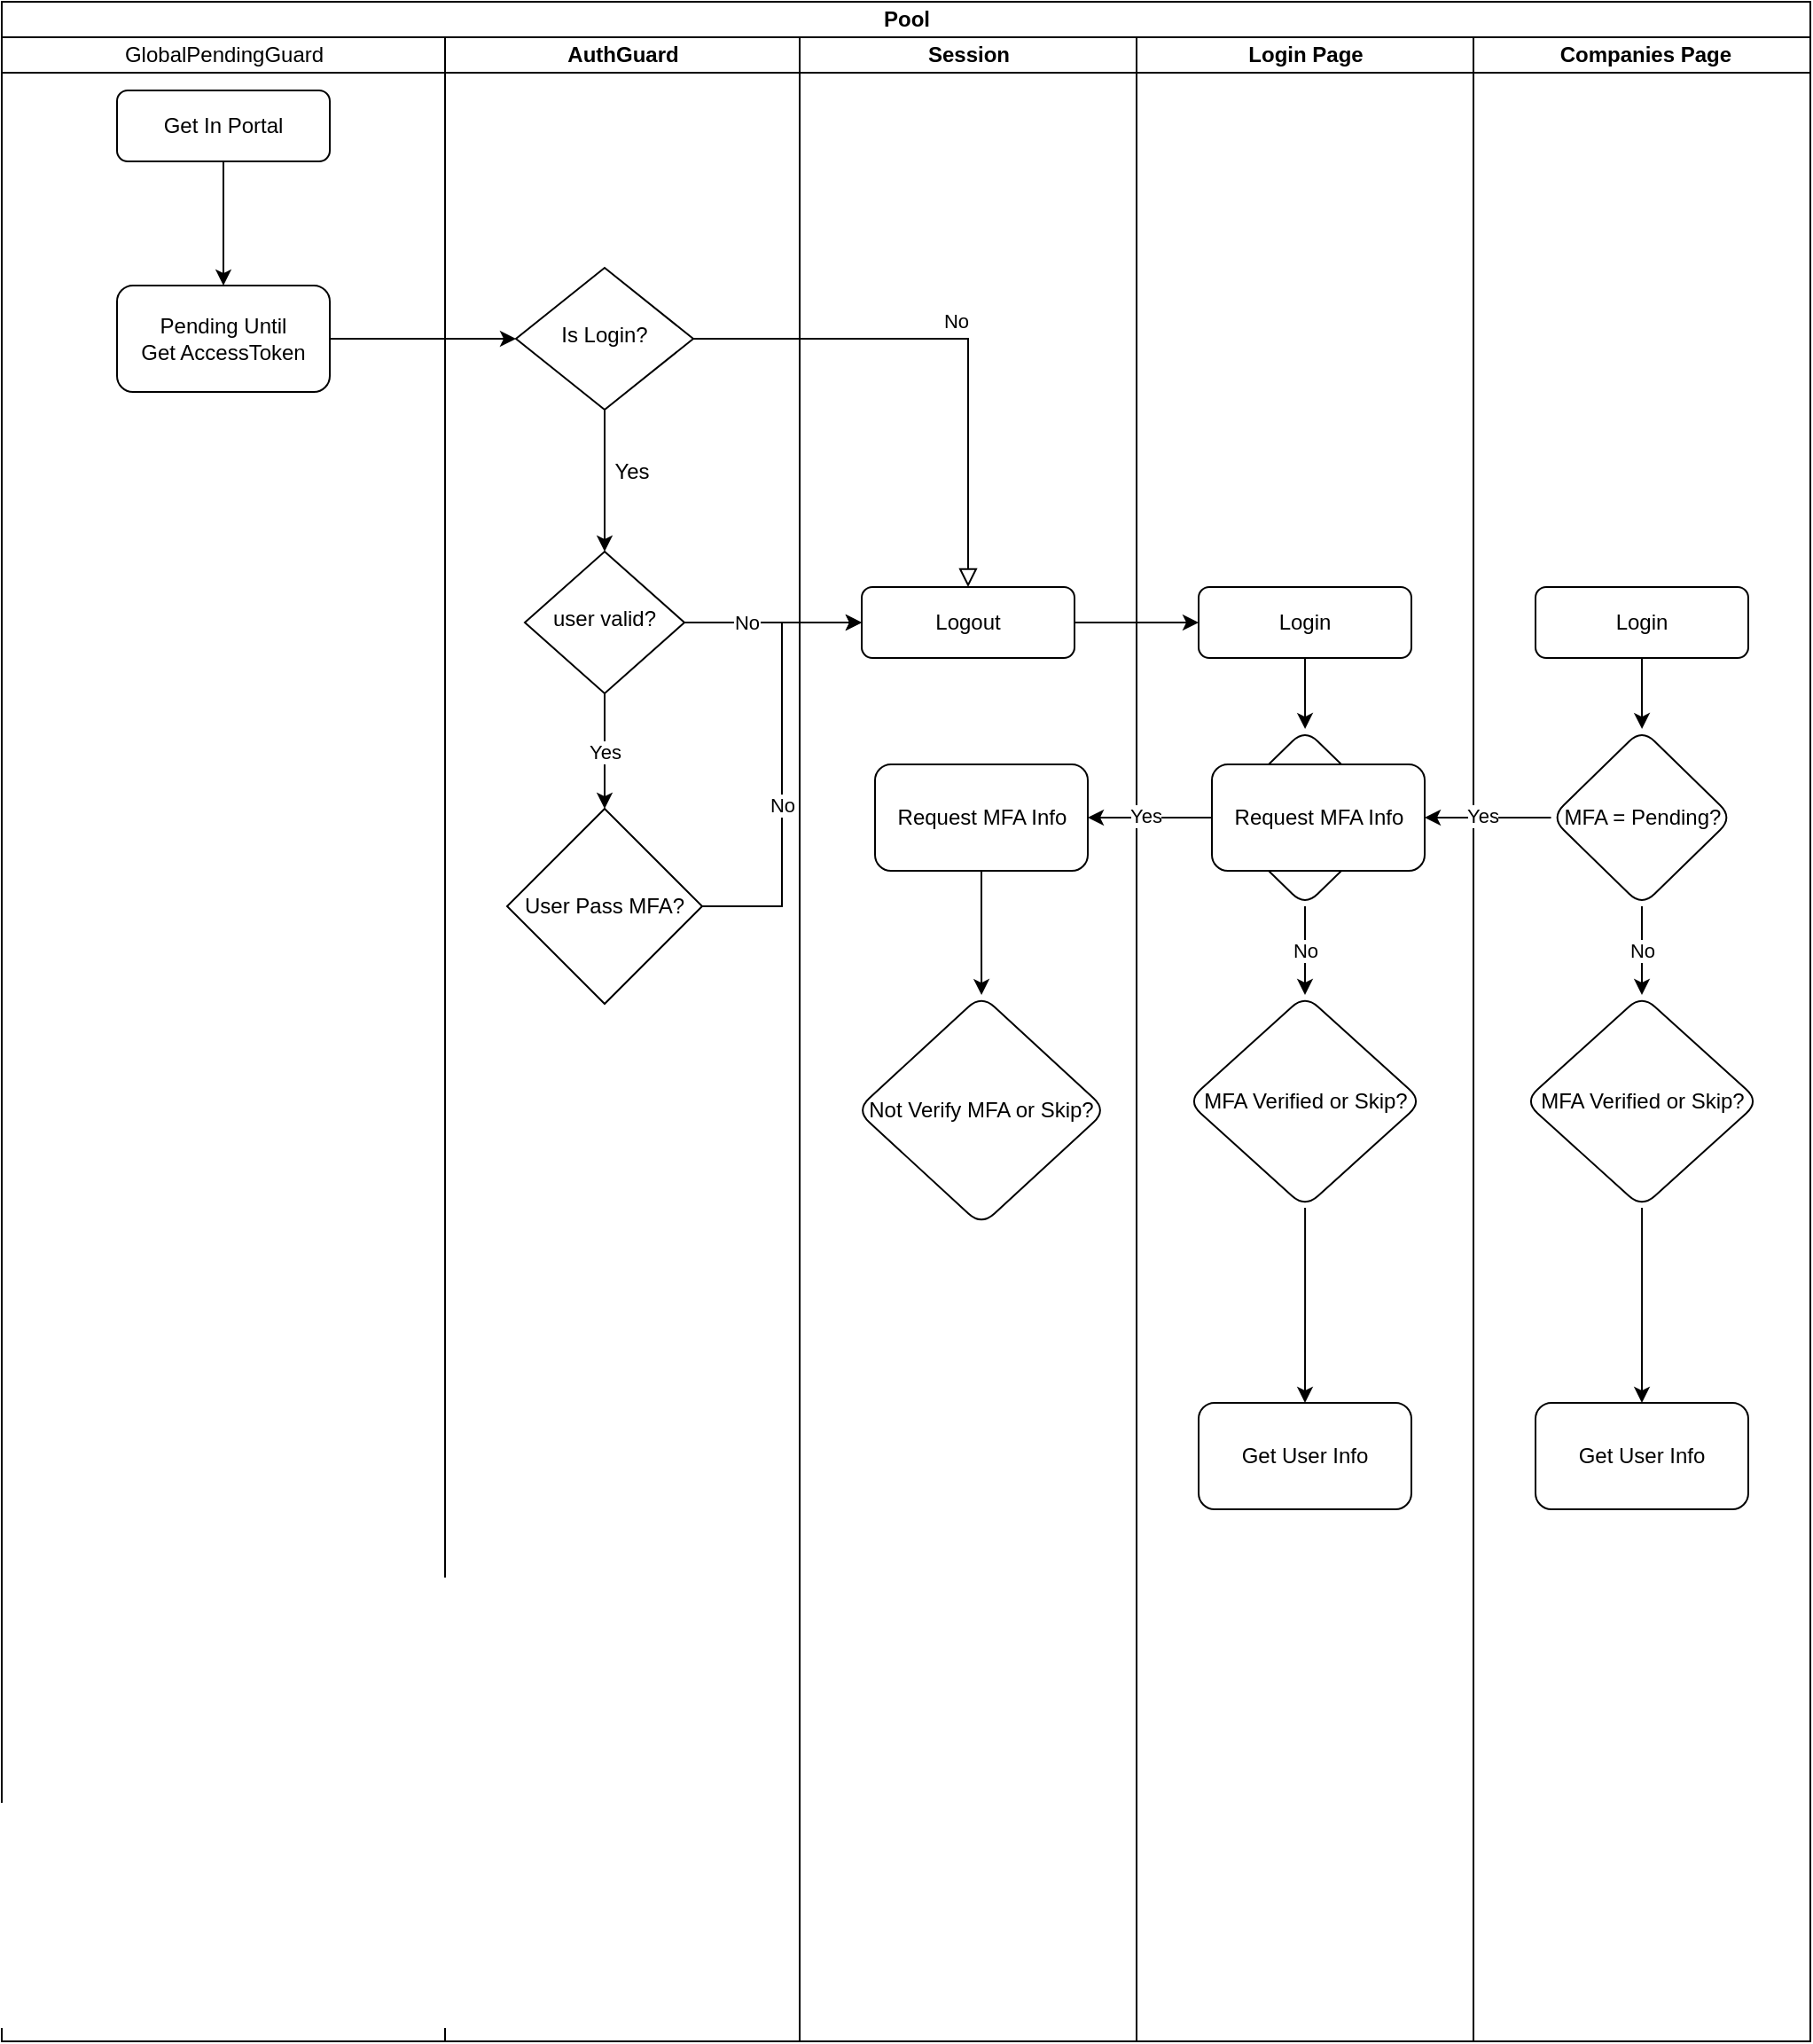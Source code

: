 <mxfile version="26.0.14">
  <diagram id="C5RBs43oDa-KdzZeNtuy" name="Page-1">
    <mxGraphModel dx="2069" dy="703" grid="1" gridSize="10" guides="1" tooltips="1" connect="1" arrows="1" fold="1" page="1" pageScale="1" pageWidth="827" pageHeight="1169" math="0" shadow="0">
      <root>
        <mxCell id="WIyWlLk6GJQsqaUBKTNV-0" />
        <mxCell id="WIyWlLk6GJQsqaUBKTNV-1" parent="WIyWlLk6GJQsqaUBKTNV-0" />
        <mxCell id="DhYTxKs9uFXzOIIwbpoh-0" value="Pool" style="swimlane;childLayout=stackLayout;resizeParent=1;resizeParentMax=0;startSize=20;html=1;" vertex="1" parent="WIyWlLk6GJQsqaUBKTNV-1">
          <mxGeometry x="-70" y="10" width="1020" height="1150" as="geometry" />
        </mxCell>
        <mxCell id="DhYTxKs9uFXzOIIwbpoh-1" value="&lt;span style=&quot;font-weight: 400; text-wrap-mode: wrap;&quot;&gt;GlobalPendingGuard&lt;/span&gt;" style="swimlane;startSize=20;html=1;" vertex="1" parent="DhYTxKs9uFXzOIIwbpoh-0">
          <mxGeometry y="20" width="250" height="1130" as="geometry" />
        </mxCell>
        <mxCell id="DhYTxKs9uFXzOIIwbpoh-6" value="Pending Until&lt;div&gt;Get AccessToken&lt;/div&gt;" style="rounded=1;whiteSpace=wrap;html=1;" vertex="1" parent="DhYTxKs9uFXzOIIwbpoh-1">
          <mxGeometry x="65" y="140" width="120" height="60" as="geometry" />
        </mxCell>
        <mxCell id="WIyWlLk6GJQsqaUBKTNV-3" value="Get In Portal" style="rounded=1;whiteSpace=wrap;html=1;fontSize=12;glass=0;strokeWidth=1;shadow=0;" parent="DhYTxKs9uFXzOIIwbpoh-1" vertex="1">
          <mxGeometry x="65" y="30" width="120" height="40" as="geometry" />
        </mxCell>
        <mxCell id="DhYTxKs9uFXzOIIwbpoh-7" style="edgeStyle=orthogonalEdgeStyle;rounded=0;orthogonalLoop=1;jettySize=auto;html=1;entryX=0.5;entryY=0;entryDx=0;entryDy=0;" edge="1" parent="DhYTxKs9uFXzOIIwbpoh-1" source="WIyWlLk6GJQsqaUBKTNV-3" target="DhYTxKs9uFXzOIIwbpoh-6">
          <mxGeometry relative="1" as="geometry" />
        </mxCell>
        <mxCell id="DhYTxKs9uFXzOIIwbpoh-2" value="AuthGuard" style="swimlane;startSize=20;html=1;" vertex="1" parent="DhYTxKs9uFXzOIIwbpoh-0">
          <mxGeometry x="250" y="20" width="200" height="1130" as="geometry" />
        </mxCell>
        <mxCell id="DhYTxKs9uFXzOIIwbpoh-15" value="" style="edgeStyle=orthogonalEdgeStyle;rounded=0;orthogonalLoop=1;jettySize=auto;html=1;" edge="1" parent="DhYTxKs9uFXzOIIwbpoh-2" source="WIyWlLk6GJQsqaUBKTNV-10" target="DhYTxKs9uFXzOIIwbpoh-14">
          <mxGeometry relative="1" as="geometry" />
        </mxCell>
        <mxCell id="WIyWlLk6GJQsqaUBKTNV-10" value="Is Login?" style="rhombus;whiteSpace=wrap;html=1;shadow=0;fontFamily=Helvetica;fontSize=12;align=center;strokeWidth=1;spacing=6;spacingTop=-4;" parent="DhYTxKs9uFXzOIIwbpoh-2" vertex="1">
          <mxGeometry x="40" y="130" width="100" height="80" as="geometry" />
        </mxCell>
        <mxCell id="DhYTxKs9uFXzOIIwbpoh-19" value="Yes" style="edgeStyle=orthogonalEdgeStyle;rounded=0;orthogonalLoop=1;jettySize=auto;html=1;entryX=0.5;entryY=0;entryDx=0;entryDy=0;" edge="1" parent="DhYTxKs9uFXzOIIwbpoh-2" source="DhYTxKs9uFXzOIIwbpoh-14" target="DhYTxKs9uFXzOIIwbpoh-20">
          <mxGeometry relative="1" as="geometry">
            <mxPoint x="90" y="420" as="targetPoint" />
          </mxGeometry>
        </mxCell>
        <mxCell id="DhYTxKs9uFXzOIIwbpoh-14" value="user valid?" style="rhombus;whiteSpace=wrap;html=1;shadow=0;strokeWidth=1;spacing=6;spacingTop=-4;" vertex="1" parent="DhYTxKs9uFXzOIIwbpoh-2">
          <mxGeometry x="45" y="290" width="90" height="80" as="geometry" />
        </mxCell>
        <mxCell id="DhYTxKs9uFXzOIIwbpoh-17" value="Yes" style="text;html=1;align=center;verticalAlign=middle;resizable=0;points=[];autosize=1;strokeColor=none;fillColor=none;" vertex="1" parent="DhYTxKs9uFXzOIIwbpoh-2">
          <mxGeometry x="85" y="230" width="40" height="30" as="geometry" />
        </mxCell>
        <mxCell id="DhYTxKs9uFXzOIIwbpoh-20" value="User Pass MFA?" style="rhombus;whiteSpace=wrap;html=1;" vertex="1" parent="DhYTxKs9uFXzOIIwbpoh-2">
          <mxGeometry x="35" y="435" width="110" height="110" as="geometry" />
        </mxCell>
        <mxCell id="DhYTxKs9uFXzOIIwbpoh-3" value="Session" style="swimlane;startSize=20;html=1;" vertex="1" parent="DhYTxKs9uFXzOIIwbpoh-0">
          <mxGeometry x="450" y="20" width="190" height="1130" as="geometry" />
        </mxCell>
        <mxCell id="WIyWlLk6GJQsqaUBKTNV-12" value="Logout" style="rounded=1;whiteSpace=wrap;html=1;fontSize=12;glass=0;strokeWidth=1;shadow=0;" parent="DhYTxKs9uFXzOIIwbpoh-3" vertex="1">
          <mxGeometry x="35" y="310" width="120" height="40" as="geometry" />
        </mxCell>
        <mxCell id="DhYTxKs9uFXzOIIwbpoh-34" value="Not Verify MFA or Skip?" style="rhombus;whiteSpace=wrap;html=1;rounded=1;glass=0;strokeWidth=1;shadow=0;" vertex="1" parent="DhYTxKs9uFXzOIIwbpoh-3">
          <mxGeometry x="31.88" y="540" width="141.25" height="130" as="geometry" />
        </mxCell>
        <mxCell id="DhYTxKs9uFXzOIIwbpoh-25" value="Login Page" style="swimlane;startSize=20;html=1;" vertex="1" parent="DhYTxKs9uFXzOIIwbpoh-0">
          <mxGeometry x="640" y="20" width="190" height="1130" as="geometry" />
        </mxCell>
        <mxCell id="DhYTxKs9uFXzOIIwbpoh-31" value="" style="edgeStyle=orthogonalEdgeStyle;rounded=0;orthogonalLoop=1;jettySize=auto;html=1;" edge="1" parent="DhYTxKs9uFXzOIIwbpoh-25" source="DhYTxKs9uFXzOIIwbpoh-26" target="DhYTxKs9uFXzOIIwbpoh-30">
          <mxGeometry relative="1" as="geometry" />
        </mxCell>
        <mxCell id="DhYTxKs9uFXzOIIwbpoh-26" value="Login" style="rounded=1;whiteSpace=wrap;html=1;fontSize=12;glass=0;strokeWidth=1;shadow=0;" vertex="1" parent="DhYTxKs9uFXzOIIwbpoh-25">
          <mxGeometry x="35" y="310" width="120" height="40" as="geometry" />
        </mxCell>
        <mxCell id="DhYTxKs9uFXzOIIwbpoh-33" value="" style="edgeStyle=orthogonalEdgeStyle;rounded=0;orthogonalLoop=1;jettySize=auto;html=1;" edge="1" parent="DhYTxKs9uFXzOIIwbpoh-25" source="DhYTxKs9uFXzOIIwbpoh-30" target="DhYTxKs9uFXzOIIwbpoh-32">
          <mxGeometry relative="1" as="geometry" />
        </mxCell>
        <mxCell id="DhYTxKs9uFXzOIIwbpoh-36" value="Yes" style="edgeLabel;html=1;align=center;verticalAlign=middle;resizable=0;points=[];" vertex="1" connectable="0" parent="DhYTxKs9uFXzOIIwbpoh-33">
          <mxGeometry x="0.088" y="-1" relative="1" as="geometry">
            <mxPoint as="offset" />
          </mxGeometry>
        </mxCell>
        <mxCell id="DhYTxKs9uFXzOIIwbpoh-38" value="No" style="edgeStyle=orthogonalEdgeStyle;rounded=0;orthogonalLoop=1;jettySize=auto;html=1;" edge="1" parent="DhYTxKs9uFXzOIIwbpoh-25" source="DhYTxKs9uFXzOIIwbpoh-30" target="DhYTxKs9uFXzOIIwbpoh-37">
          <mxGeometry relative="1" as="geometry" />
        </mxCell>
        <mxCell id="DhYTxKs9uFXzOIIwbpoh-30" value="MFA = Pending?" style="rhombus;whiteSpace=wrap;html=1;rounded=1;glass=0;strokeWidth=1;shadow=0;" vertex="1" parent="DhYTxKs9uFXzOIIwbpoh-25">
          <mxGeometry x="43.75" y="390" width="102.5" height="100" as="geometry" />
        </mxCell>
        <mxCell id="DhYTxKs9uFXzOIIwbpoh-32" value="Request MFA Info" style="whiteSpace=wrap;html=1;rounded=1;glass=0;strokeWidth=1;shadow=0;" vertex="1" parent="DhYTxKs9uFXzOIIwbpoh-25">
          <mxGeometry x="-147.5" y="410" width="120" height="60" as="geometry" />
        </mxCell>
        <mxCell id="DhYTxKs9uFXzOIIwbpoh-41" value="" style="edgeStyle=orthogonalEdgeStyle;rounded=0;orthogonalLoop=1;jettySize=auto;html=1;" edge="1" parent="DhYTxKs9uFXzOIIwbpoh-25" source="DhYTxKs9uFXzOIIwbpoh-37" target="DhYTxKs9uFXzOIIwbpoh-40">
          <mxGeometry relative="1" as="geometry" />
        </mxCell>
        <mxCell id="DhYTxKs9uFXzOIIwbpoh-37" value="MFA Verified or Skip?" style="rhombus;whiteSpace=wrap;html=1;rounded=1;glass=0;strokeWidth=1;shadow=0;" vertex="1" parent="DhYTxKs9uFXzOIIwbpoh-25">
          <mxGeometry x="28.75" y="540" width="132.5" height="120" as="geometry" />
        </mxCell>
        <mxCell id="DhYTxKs9uFXzOIIwbpoh-40" value="Get User Info" style="whiteSpace=wrap;html=1;rounded=1;glass=0;strokeWidth=1;shadow=0;" vertex="1" parent="DhYTxKs9uFXzOIIwbpoh-25">
          <mxGeometry x="35" y="770" width="120" height="60" as="geometry" />
        </mxCell>
        <mxCell id="DhYTxKs9uFXzOIIwbpoh-42" value="&amp;nbsp;Companies Page" style="swimlane;startSize=20;html=1;" vertex="1" parent="DhYTxKs9uFXzOIIwbpoh-0">
          <mxGeometry x="830" y="20" width="190" height="1130" as="geometry" />
        </mxCell>
        <mxCell id="DhYTxKs9uFXzOIIwbpoh-43" value="" style="edgeStyle=orthogonalEdgeStyle;rounded=0;orthogonalLoop=1;jettySize=auto;html=1;" edge="1" parent="DhYTxKs9uFXzOIIwbpoh-42" source="DhYTxKs9uFXzOIIwbpoh-44" target="DhYTxKs9uFXzOIIwbpoh-48">
          <mxGeometry relative="1" as="geometry" />
        </mxCell>
        <mxCell id="DhYTxKs9uFXzOIIwbpoh-44" value="Login" style="rounded=1;whiteSpace=wrap;html=1;fontSize=12;glass=0;strokeWidth=1;shadow=0;" vertex="1" parent="DhYTxKs9uFXzOIIwbpoh-42">
          <mxGeometry x="35" y="310" width="120" height="40" as="geometry" />
        </mxCell>
        <mxCell id="DhYTxKs9uFXzOIIwbpoh-45" value="" style="edgeStyle=orthogonalEdgeStyle;rounded=0;orthogonalLoop=1;jettySize=auto;html=1;" edge="1" parent="DhYTxKs9uFXzOIIwbpoh-42" source="DhYTxKs9uFXzOIIwbpoh-48" target="DhYTxKs9uFXzOIIwbpoh-49">
          <mxGeometry relative="1" as="geometry" />
        </mxCell>
        <mxCell id="DhYTxKs9uFXzOIIwbpoh-46" value="Yes" style="edgeLabel;html=1;align=center;verticalAlign=middle;resizable=0;points=[];" vertex="1" connectable="0" parent="DhYTxKs9uFXzOIIwbpoh-45">
          <mxGeometry x="0.088" y="-1" relative="1" as="geometry">
            <mxPoint as="offset" />
          </mxGeometry>
        </mxCell>
        <mxCell id="DhYTxKs9uFXzOIIwbpoh-47" value="No" style="edgeStyle=orthogonalEdgeStyle;rounded=0;orthogonalLoop=1;jettySize=auto;html=1;" edge="1" parent="DhYTxKs9uFXzOIIwbpoh-42" source="DhYTxKs9uFXzOIIwbpoh-48" target="DhYTxKs9uFXzOIIwbpoh-51">
          <mxGeometry relative="1" as="geometry" />
        </mxCell>
        <mxCell id="DhYTxKs9uFXzOIIwbpoh-48" value="MFA = Pending?" style="rhombus;whiteSpace=wrap;html=1;rounded=1;glass=0;strokeWidth=1;shadow=0;" vertex="1" parent="DhYTxKs9uFXzOIIwbpoh-42">
          <mxGeometry x="43.75" y="390" width="102.5" height="100" as="geometry" />
        </mxCell>
        <mxCell id="DhYTxKs9uFXzOIIwbpoh-49" value="Request MFA Info" style="whiteSpace=wrap;html=1;rounded=1;glass=0;strokeWidth=1;shadow=0;" vertex="1" parent="DhYTxKs9uFXzOIIwbpoh-42">
          <mxGeometry x="-147.5" y="410" width="120" height="60" as="geometry" />
        </mxCell>
        <mxCell id="DhYTxKs9uFXzOIIwbpoh-50" value="" style="edgeStyle=orthogonalEdgeStyle;rounded=0;orthogonalLoop=1;jettySize=auto;html=1;" edge="1" parent="DhYTxKs9uFXzOIIwbpoh-42" source="DhYTxKs9uFXzOIIwbpoh-51" target="DhYTxKs9uFXzOIIwbpoh-52">
          <mxGeometry relative="1" as="geometry" />
        </mxCell>
        <mxCell id="DhYTxKs9uFXzOIIwbpoh-51" value="MFA Verified or Skip?" style="rhombus;whiteSpace=wrap;html=1;rounded=1;glass=0;strokeWidth=1;shadow=0;" vertex="1" parent="DhYTxKs9uFXzOIIwbpoh-42">
          <mxGeometry x="28.75" y="540" width="132.5" height="120" as="geometry" />
        </mxCell>
        <mxCell id="DhYTxKs9uFXzOIIwbpoh-52" value="Get User Info" style="whiteSpace=wrap;html=1;rounded=1;glass=0;strokeWidth=1;shadow=0;" vertex="1" parent="DhYTxKs9uFXzOIIwbpoh-42">
          <mxGeometry x="35" y="770" width="120" height="60" as="geometry" />
        </mxCell>
        <mxCell id="DhYTxKs9uFXzOIIwbpoh-13" value="" style="edgeStyle=orthogonalEdgeStyle;rounded=0;orthogonalLoop=1;jettySize=auto;html=1;" edge="1" parent="DhYTxKs9uFXzOIIwbpoh-0" source="DhYTxKs9uFXzOIIwbpoh-6" target="WIyWlLk6GJQsqaUBKTNV-10">
          <mxGeometry relative="1" as="geometry" />
        </mxCell>
        <mxCell id="WIyWlLk6GJQsqaUBKTNV-9" value="No" style="edgeStyle=orthogonalEdgeStyle;rounded=0;html=1;jettySize=auto;orthogonalLoop=1;fontSize=11;endArrow=block;endFill=0;endSize=8;strokeWidth=1;shadow=0;labelBackgroundColor=none;" parent="DhYTxKs9uFXzOIIwbpoh-0" source="WIyWlLk6GJQsqaUBKTNV-10" target="WIyWlLk6GJQsqaUBKTNV-12" edge="1">
          <mxGeometry y="10" relative="1" as="geometry">
            <mxPoint as="offset" />
          </mxGeometry>
        </mxCell>
        <mxCell id="DhYTxKs9uFXzOIIwbpoh-21" value="" style="edgeStyle=orthogonalEdgeStyle;rounded=0;orthogonalLoop=1;jettySize=auto;html=1;" edge="1" parent="DhYTxKs9uFXzOIIwbpoh-0" source="DhYTxKs9uFXzOIIwbpoh-14" target="WIyWlLk6GJQsqaUBKTNV-12">
          <mxGeometry relative="1" as="geometry" />
        </mxCell>
        <mxCell id="DhYTxKs9uFXzOIIwbpoh-22" value="No" style="edgeLabel;html=1;align=center;verticalAlign=middle;resizable=0;points=[];" vertex="1" connectable="0" parent="DhYTxKs9uFXzOIIwbpoh-21">
          <mxGeometry x="-0.3" y="1" relative="1" as="geometry">
            <mxPoint y="1" as="offset" />
          </mxGeometry>
        </mxCell>
        <mxCell id="DhYTxKs9uFXzOIIwbpoh-23" style="edgeStyle=orthogonalEdgeStyle;rounded=0;orthogonalLoop=1;jettySize=auto;html=1;entryX=0;entryY=0.5;entryDx=0;entryDy=0;" edge="1" parent="DhYTxKs9uFXzOIIwbpoh-0" source="DhYTxKs9uFXzOIIwbpoh-20" target="WIyWlLk6GJQsqaUBKTNV-12">
          <mxGeometry relative="1" as="geometry" />
        </mxCell>
        <mxCell id="DhYTxKs9uFXzOIIwbpoh-24" value="No" style="edgeLabel;html=1;align=center;verticalAlign=middle;resizable=0;points=[];" vertex="1" connectable="0" parent="DhYTxKs9uFXzOIIwbpoh-23">
          <mxGeometry x="-0.172" relative="1" as="geometry">
            <mxPoint y="1" as="offset" />
          </mxGeometry>
        </mxCell>
        <mxCell id="DhYTxKs9uFXzOIIwbpoh-27" value="" style="edgeStyle=orthogonalEdgeStyle;rounded=0;orthogonalLoop=1;jettySize=auto;html=1;" edge="1" parent="DhYTxKs9uFXzOIIwbpoh-0" source="WIyWlLk6GJQsqaUBKTNV-12" target="DhYTxKs9uFXzOIIwbpoh-26">
          <mxGeometry relative="1" as="geometry" />
        </mxCell>
        <mxCell id="DhYTxKs9uFXzOIIwbpoh-35" value="" style="edgeStyle=orthogonalEdgeStyle;rounded=0;orthogonalLoop=1;jettySize=auto;html=1;" edge="1" parent="DhYTxKs9uFXzOIIwbpoh-0" source="DhYTxKs9uFXzOIIwbpoh-32" target="DhYTxKs9uFXzOIIwbpoh-34">
          <mxGeometry relative="1" as="geometry" />
        </mxCell>
      </root>
    </mxGraphModel>
  </diagram>
</mxfile>
